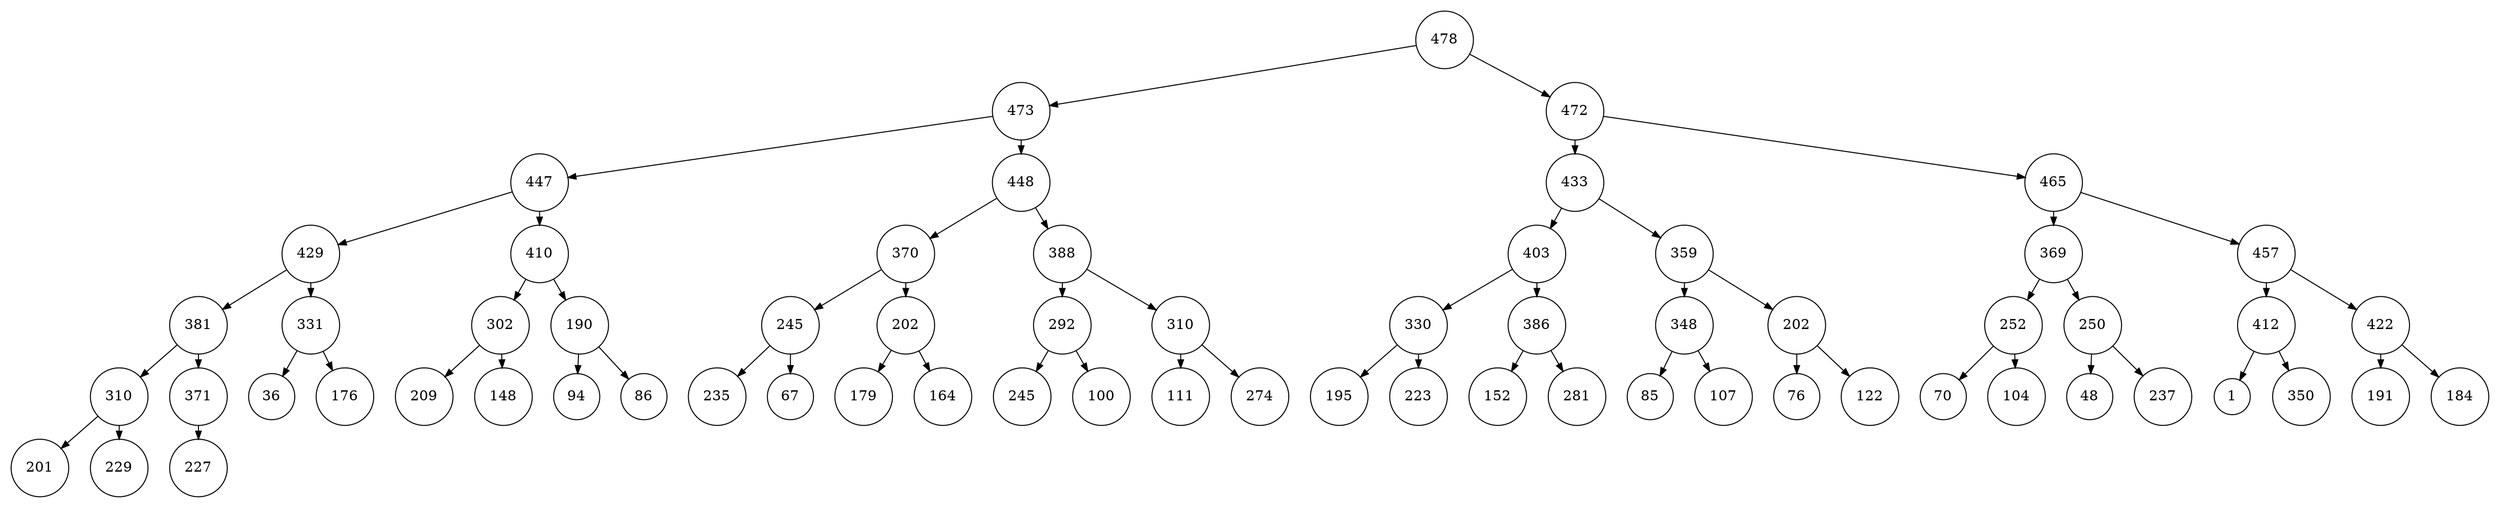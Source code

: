 
    digraph G {
    nodesep=0.3;
    ranksep=0.2;
    margin=0.1;
    node [shape=circle];
    edge [arrowsize=0.8];
    1 -> 2[side=left];
1 -> 3;
2 -> 4[side=left];
2 -> 5;
3 -> 6[side=left];
3 -> 7;
4 -> 8[side=left];
4 -> 9;
5 -> 10[side=left];
5 -> 11;
6 -> 12[side=left];
6 -> 13;
7 -> 14[side=left];
7 -> 15;
8 -> 16[side=left];
8 -> 17;
9 -> 18[side=left];
9 -> 19;
10 -> 20[side=left];
10 -> 21;
11 -> 22[side=left];
11 -> 23;
12 -> 24[side=left];
12 -> 25;
13 -> 26[side=left];
13 -> 27;
14 -> 28[side=left];
14 -> 29;
15 -> 30[side=left];
15 -> 31;
16 -> 32[side=left];
16 -> 33;
17 -> 34[side=left];
17 -> 35;
18 -> 36[side=left];
18 -> 37;
19 -> 38[side=left];
19 -> 39;
20 -> 40[side=left];
20 -> 41;
21 -> 42[side=left];
21 -> 43;
22 -> 44[side=left];
22 -> 45;
23 -> 46[side=left];
23 -> 47;
24 -> 48[side=left];
24 -> 49;
25 -> 50[side=left];
25 -> 51;
26 -> 52[side=left];
26 -> 53;
27 -> 54[side=left];
27 -> 55;
28 -> 56[side=left];
28 -> 57;
29 -> 58[side=left];
29 -> 59;
30 -> 60[side=left];
30 -> 61;
31 -> 62[side=left];
31 -> 63;
32 -> 64[side=left];
32 -> 65;
33 -> 66[side=left];
1[label="478"]
2[label="473"]
3[label="472"]
4[label="447"]
5[label="448"]
6[label="433"]
7[label="465"]
8[label="429"]
9[label="410"]
10[label="370"]
11[label="388"]
12[label="403"]
13[label="359"]
14[label="369"]
15[label="457"]
16[label="381"]
17[label="331"]
18[label="302"]
19[label="190"]
20[label="245"]
21[label="202"]
22[label="292"]
23[label="310"]
24[label="330"]
25[label="386"]
26[label="348"]
27[label="202"]
28[label="252"]
29[label="250"]
30[label="412"]
31[label="422"]
32[label="310"]
33[label="371"]
34[label="36"]
35[label="176"]
36[label="209"]
37[label="148"]
38[label="94"]
39[label="86"]
40[label="235"]
41[label="67"]
42[label="179"]
43[label="164"]
44[label="245"]
45[label="100"]
46[label="111"]
47[label="274"]
48[label="195"]
49[label="223"]
50[label="152"]
51[label="281"]
52[label="85"]
53[label="107"]
54[label="76"]
55[label="122"]
56[label="70"]
57[label="104"]
58[label="48"]
59[label="237"]
60[label="1"]
61[label="350"]
62[label="191"]
63[label="184"]
64[label="201"]
65[label="229"]
66[label="227"]}